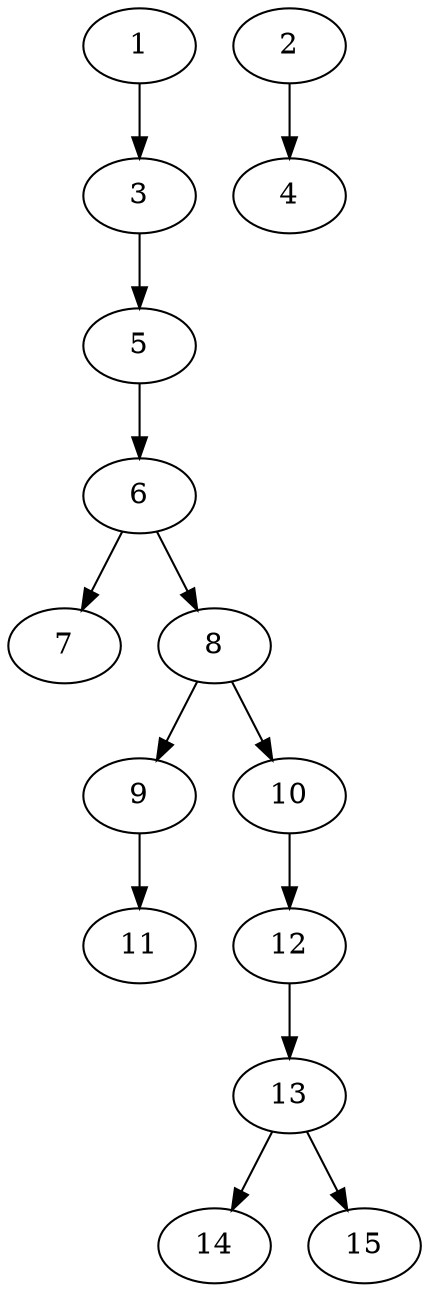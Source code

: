 // DAG automatically generated by daggen at Thu Oct  3 13:59:27 2019
// ./daggen --dot -n 15 --ccr 0.4 --fat 0.3 --regular 0.9 --density 0.5 --mindata 5242880 --maxdata 52428800 
digraph G {
  1 [size="116582400", alpha="0.03", expect_size="46632960"] 
  1 -> 3 [size ="46632960"]
  2 [size="119552000", alpha="0.11", expect_size="47820800"] 
  2 -> 4 [size ="47820800"]
  3 [size="68490240", alpha="0.04", expect_size="27396096"] 
  3 -> 5 [size ="27396096"]
  4 [size="117685760", alpha="0.19", expect_size="47074304"] 
  5 [size="79674880", alpha="0.18", expect_size="31869952"] 
  5 -> 6 [size ="31869952"]
  6 [size="79055360", alpha="0.15", expect_size="31622144"] 
  6 -> 7 [size ="31622144"]
  6 -> 8 [size ="31622144"]
  7 [size="55319040", alpha="0.09", expect_size="22127616"] 
  8 [size="76142080", alpha="0.01", expect_size="30456832"] 
  8 -> 9 [size ="30456832"]
  8 -> 10 [size ="30456832"]
  9 [size="81804800", alpha="0.01", expect_size="32721920"] 
  9 -> 11 [size ="32721920"]
  10 [size="53931520", alpha="0.06", expect_size="21572608"] 
  10 -> 12 [size ="21572608"]
  11 [size="127019520", alpha="0.20", expect_size="50807808"] 
  12 [size="25246720", alpha="0.08", expect_size="10098688"] 
  12 -> 13 [size ="10098688"]
  13 [size="90926080", alpha="0.01", expect_size="36370432"] 
  13 -> 14 [size ="36370432"]
  13 -> 15 [size ="36370432"]
  14 [size="115048960", alpha="0.00", expect_size="46019584"] 
  15 [size="108464640", alpha="0.08", expect_size="43385856"] 
}
